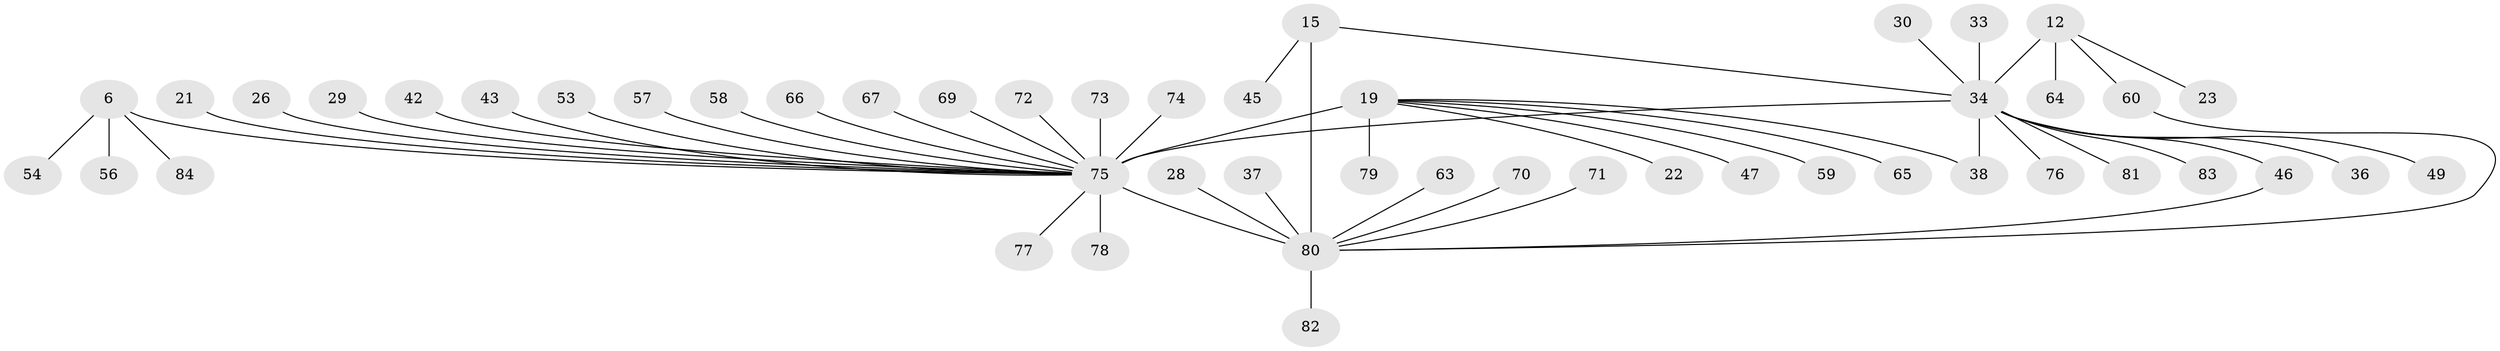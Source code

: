 // original degree distribution, {7: 0.047619047619047616, 8: 0.03571428571428571, 3: 0.08333333333333333, 5: 0.011904761904761904, 9: 0.03571428571428571, 13: 0.011904761904761904, 4: 0.05952380952380952, 12: 0.011904761904761904, 6: 0.011904761904761904, 1: 0.5476190476190477, 2: 0.14285714285714285}
// Generated by graph-tools (version 1.1) at 2025/58/03/04/25 21:58:31]
// undirected, 50 vertices, 53 edges
graph export_dot {
graph [start="1"]
  node [color=gray90,style=filled];
  6 [super="+5"];
  12 [super="+9"];
  15 [super="+14"];
  19 [super="+17+3"];
  21;
  22;
  23;
  26;
  28;
  29;
  30;
  33;
  34 [super="+11"];
  36;
  37;
  38;
  42;
  43;
  45;
  46;
  47 [super="+40"];
  49;
  53;
  54;
  56 [super="+55"];
  57;
  58 [super="+50"];
  59 [super="+51"];
  60;
  63 [super="+62"];
  64;
  65;
  66;
  67;
  69 [super="+41"];
  70;
  71;
  72;
  73;
  74;
  75 [super="+48+4+52+20"];
  76;
  77;
  78 [super="+31"];
  79 [super="+61"];
  80 [super="+16+24"];
  81;
  82 [super="+68"];
  83;
  84;
  6 -- 84;
  6 -- 54;
  6 -- 56;
  6 -- 75 [weight=5];
  12 -- 60;
  12 -- 64;
  12 -- 23;
  12 -- 34 [weight=4];
  15 -- 45;
  15 -- 34;
  15 -- 80 [weight=4];
  19 -- 65;
  19 -- 22;
  19 -- 79;
  19 -- 75 [weight=8];
  19 -- 38;
  19 -- 59;
  19 -- 47;
  21 -- 75;
  26 -- 75;
  28 -- 80;
  29 -- 75;
  30 -- 34;
  33 -- 34;
  34 -- 75 [weight=6];
  34 -- 76;
  34 -- 81;
  34 -- 83;
  34 -- 36;
  34 -- 38;
  34 -- 46;
  34 -- 49;
  37 -- 80;
  42 -- 75;
  43 -- 75;
  46 -- 80;
  53 -- 75;
  57 -- 75;
  58 -- 75;
  60 -- 80;
  63 -- 80;
  66 -- 75;
  67 -- 75;
  69 -- 75;
  70 -- 80;
  71 -- 80;
  72 -- 75;
  73 -- 75;
  74 -- 75;
  75 -- 80 [weight=4];
  75 -- 77;
  75 -- 78 [weight=2];
  80 -- 82;
}
